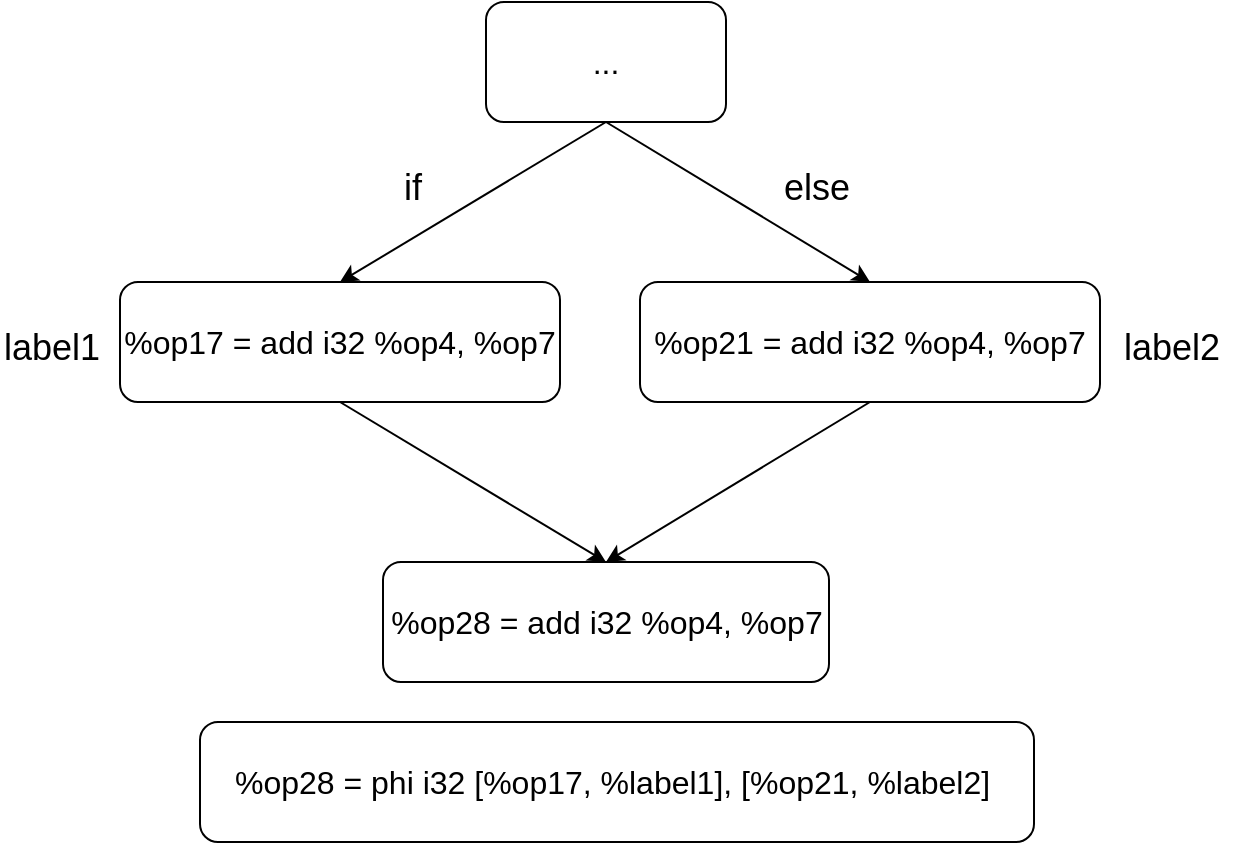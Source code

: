 <mxfile version="12.2.4" pages="1"><diagram id="8ZLwL9aFVLXePy9FhfBQ" name="Page-1"><mxGraphModel dx="729" dy="592" grid="0" gridSize="10" guides="1" tooltips="1" connect="1" arrows="1" fold="1" page="1" pageScale="1" pageWidth="827" pageHeight="1169" math="0" shadow="0"><root><mxCell id="0"/><mxCell id="1" parent="0"/><mxCell id="2" value="&lt;font style=&quot;font-size: 16px&quot;&gt;%op17 = add i32 %op4, %op7&lt;/font&gt;" style="rounded=1;whiteSpace=wrap;html=1;" parent="1" vertex="1"><mxGeometry x="110" y="200" width="220" height="60" as="geometry"/></mxCell><mxCell id="3" value="&lt;span style=&quot;white-space: normal&quot;&gt;&lt;font style=&quot;font-size: 16px&quot;&gt;%op21 = add i32 %op4, %op7&lt;/font&gt;&lt;/span&gt;" style="rounded=1;whiteSpace=wrap;html=1;" parent="1" vertex="1"><mxGeometry x="370" y="200" width="230" height="60" as="geometry"/></mxCell><mxCell id="4" value="&lt;font style=&quot;font-size: 16px&quot;&gt;...&lt;/font&gt;" style="rounded=1;whiteSpace=wrap;html=1;" parent="1" vertex="1"><mxGeometry x="293" y="60" width="120" height="60" as="geometry"/></mxCell><mxCell id="5" value="&lt;span style=&quot;white-space: normal&quot;&gt;&lt;font style=&quot;font-size: 16px&quot;&gt;%op28 = add i32 %op4, %op7&lt;/font&gt;&lt;/span&gt;" style="rounded=1;whiteSpace=wrap;html=1;" parent="1" vertex="1"><mxGeometry x="241.5" y="340" width="223" height="60" as="geometry"/></mxCell><mxCell id="6" value="" style="endArrow=classic;html=1;entryX=0.5;entryY=0;entryDx=0;entryDy=0;exitX=0.5;exitY=1;exitDx=0;exitDy=0;" parent="1" source="4" target="2" edge="1"><mxGeometry width="50" height="50" relative="1" as="geometry"><mxPoint x="70" y="120" as="sourcePoint"/><mxPoint x="120" y="70" as="targetPoint"/></mxGeometry></mxCell><mxCell id="7" value="&lt;font style=&quot;font-size: 18px&quot;&gt;if&lt;/font&gt;" style="text;html=1;resizable=0;points=[];autosize=1;align=left;verticalAlign=top;spacingTop=-4;" parent="1" vertex="1"><mxGeometry x="250" y="140" width="20" height="20" as="geometry"/></mxCell><mxCell id="8" value="" style="endArrow=classic;html=1;entryX=0.5;entryY=0;entryDx=0;entryDy=0;exitX=0.5;exitY=1;exitDx=0;exitDy=0;" parent="1" source="4" target="3" edge="1"><mxGeometry width="50" height="50" relative="1" as="geometry"><mxPoint x="70" y="140" as="sourcePoint"/><mxPoint x="120" y="90" as="targetPoint"/></mxGeometry></mxCell><mxCell id="9" value="" style="endArrow=classic;html=1;entryX=0.5;entryY=0;entryDx=0;entryDy=0;exitX=0.5;exitY=1;exitDx=0;exitDy=0;" parent="1" source="2" target="5" edge="1"><mxGeometry width="50" height="50" relative="1" as="geometry"><mxPoint x="110" y="470" as="sourcePoint"/><mxPoint x="160" y="420" as="targetPoint"/></mxGeometry></mxCell><mxCell id="10" value="" style="endArrow=classic;html=1;entryX=0.5;entryY=0;entryDx=0;entryDy=0;exitX=0.5;exitY=1;exitDx=0;exitDy=0;" parent="1" source="3" target="5" edge="1"><mxGeometry width="50" height="50" relative="1" as="geometry"><mxPoint x="500" y="380" as="sourcePoint"/><mxPoint x="550" y="330" as="targetPoint"/></mxGeometry></mxCell><mxCell id="11" value="&lt;font style=&quot;font-size: 16px&quot;&gt;%op28 = phi i32 [%op17, %label1], [%op21, %label2]&amp;nbsp;&lt;/font&gt;" style="rounded=1;whiteSpace=wrap;html=1;" parent="1" vertex="1"><mxGeometry x="150" y="420" width="417" height="60" as="geometry"/></mxCell><mxCell id="12" value="&lt;font style=&quot;font-size: 18px&quot;&gt;label1&lt;/font&gt;" style="text;html=1;resizable=0;points=[];autosize=1;align=left;verticalAlign=top;spacingTop=-4;" parent="1" vertex="1"><mxGeometry x="50" y="220" width="60" height="20" as="geometry"/></mxCell><mxCell id="13" value="&lt;font style=&quot;font-size: 18px&quot;&gt;label2&lt;/font&gt;" style="text;html=1;resizable=0;points=[];autosize=1;align=left;verticalAlign=top;spacingTop=-4;" parent="1" vertex="1"><mxGeometry x="610" y="220" width="60" height="20" as="geometry"/></mxCell><mxCell id="15" value="&lt;font style=&quot;font-size: 18px&quot;&gt;else&lt;/font&gt;" style="text;html=1;resizable=0;points=[];autosize=1;align=left;verticalAlign=top;spacingTop=-4;" parent="1" vertex="1"><mxGeometry x="440" y="140" width="50" height="20" as="geometry"/></mxCell></root></mxGraphModel></diagram></mxfile>